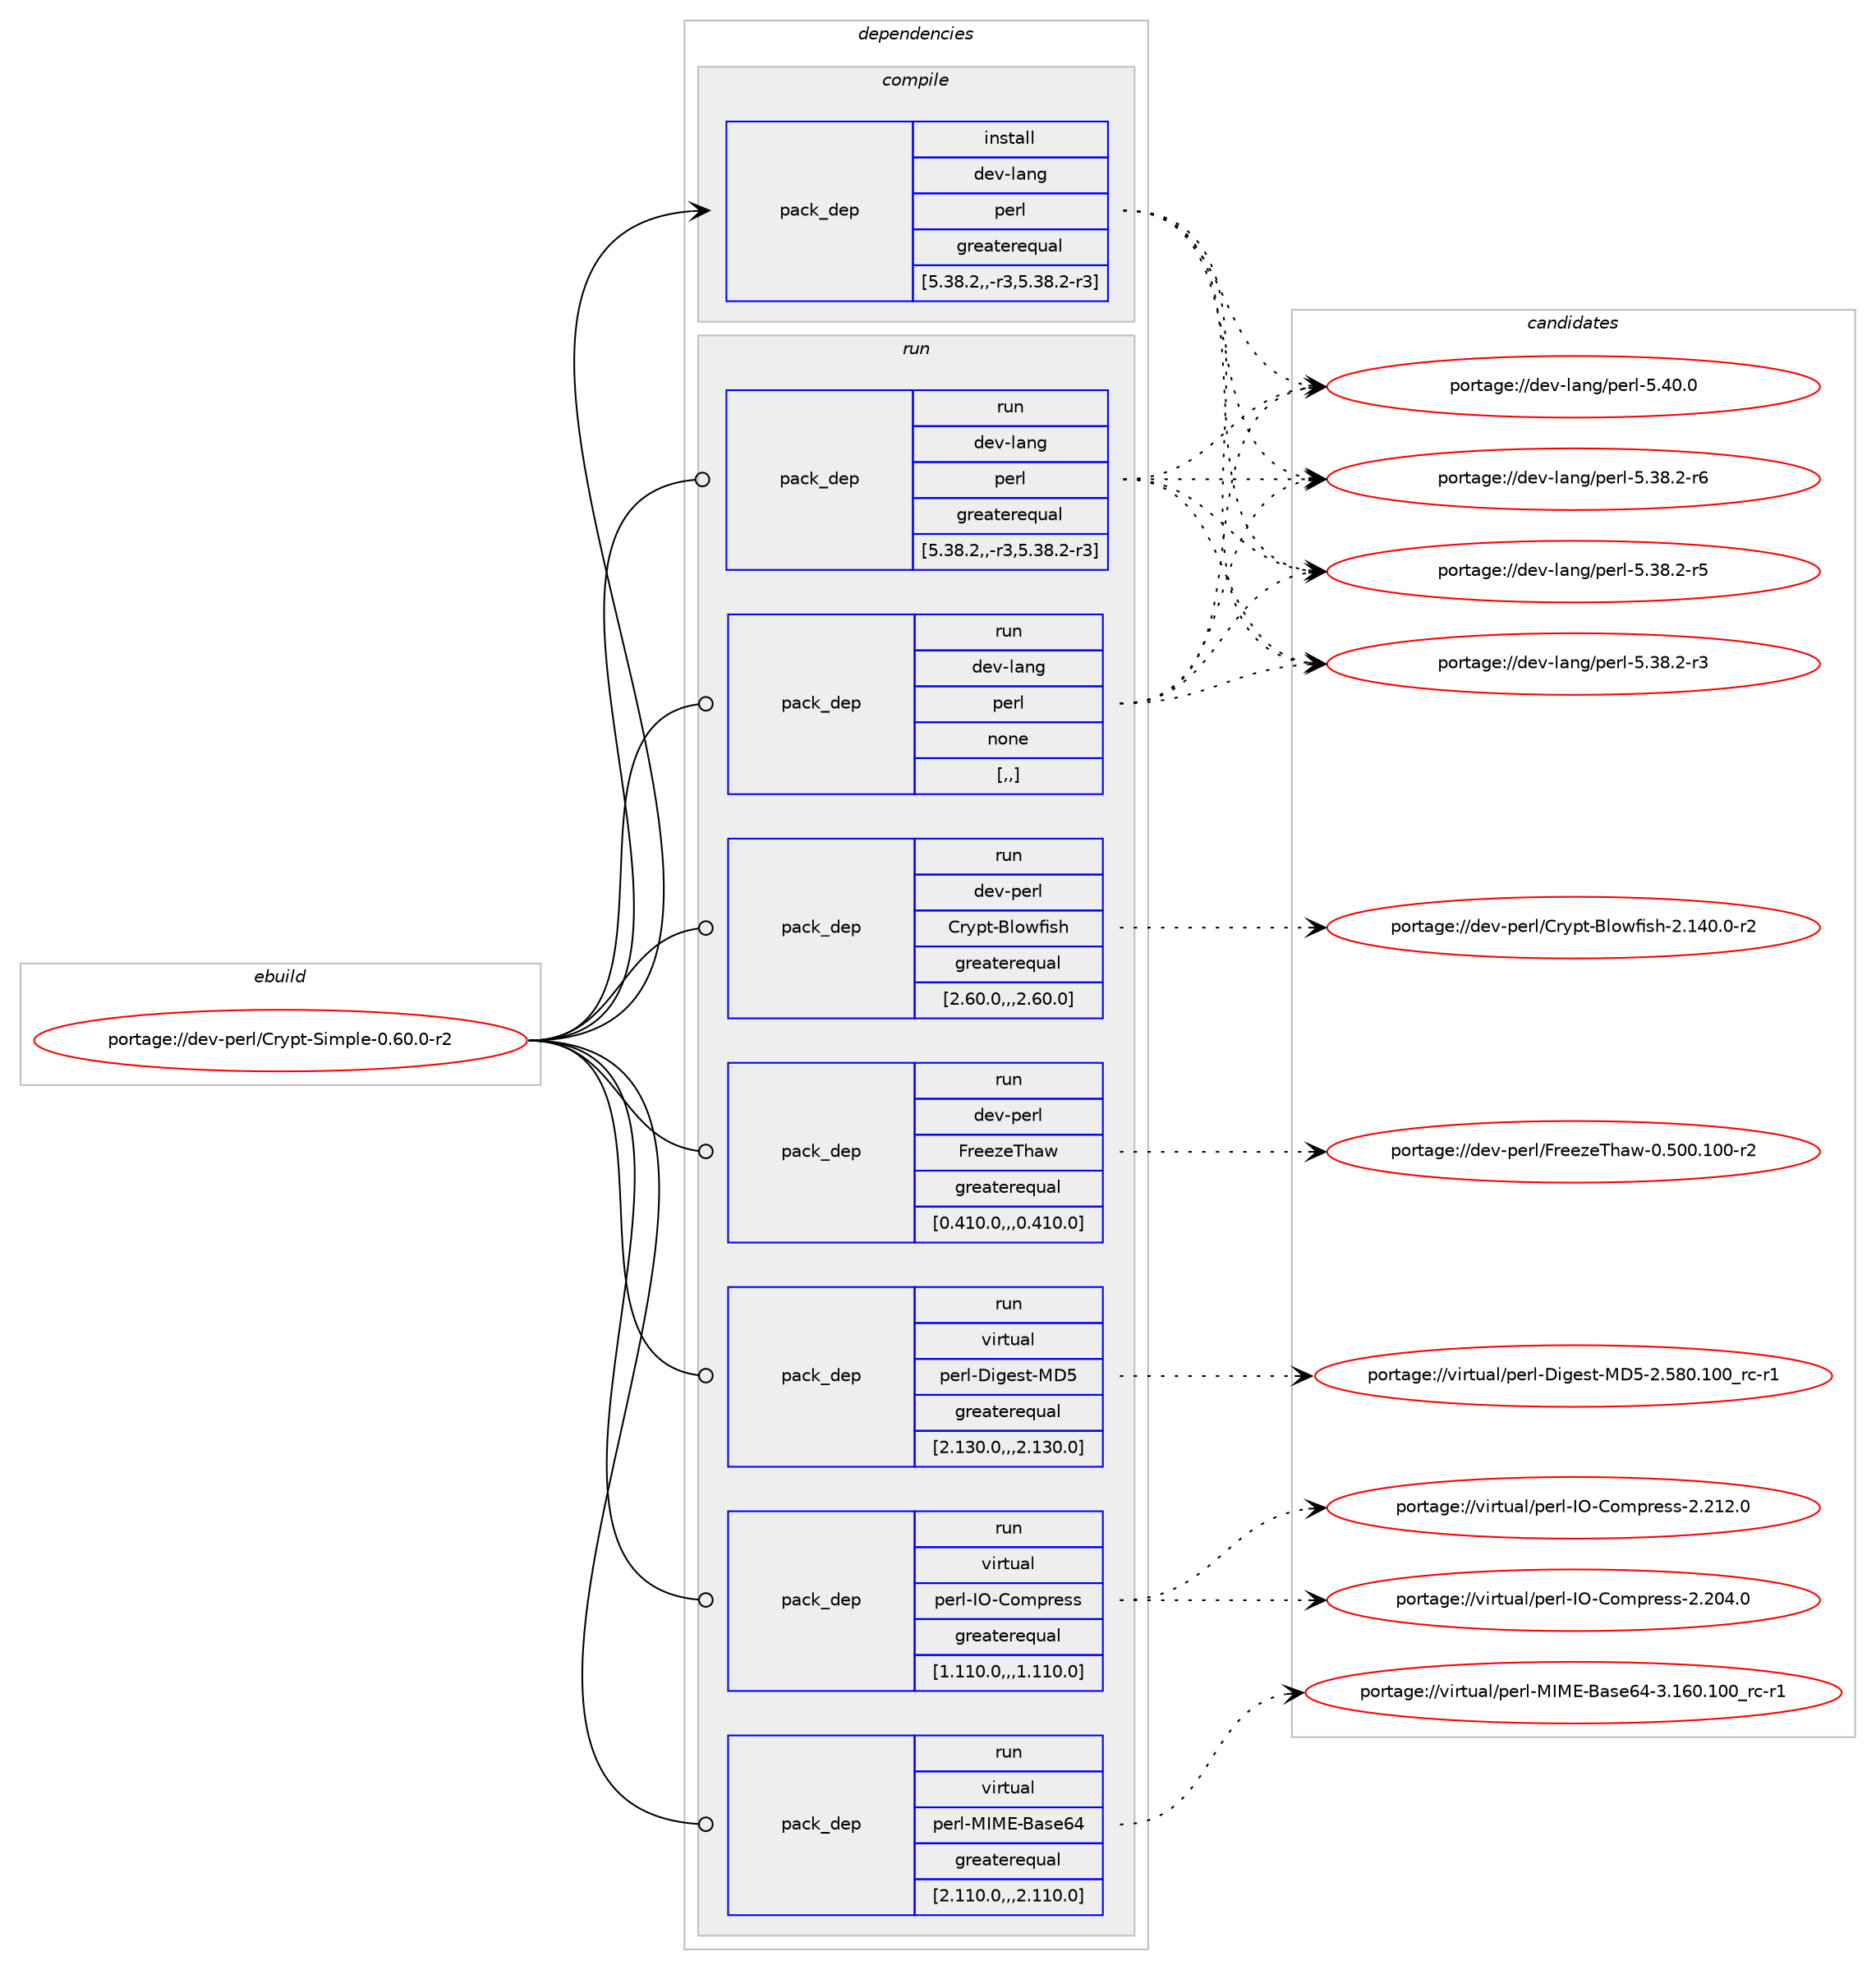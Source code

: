 digraph prolog {

# *************
# Graph options
# *************

newrank=true;
concentrate=true;
compound=true;
graph [rankdir=LR,fontname=Helvetica,fontsize=10,ranksep=1.5];#, ranksep=2.5, nodesep=0.2];
edge  [arrowhead=vee];
node  [fontname=Helvetica,fontsize=10];

# **********
# The ebuild
# **********

subgraph cluster_leftcol {
color=gray;
rank=same;
label=<<i>ebuild</i>>;
id [label="portage://dev-perl/Crypt-Simple-0.60.0-r2", color=red, width=4, href="../dev-perl/Crypt-Simple-0.60.0-r2.svg"];
}

# ****************
# The dependencies
# ****************

subgraph cluster_midcol {
color=gray;
label=<<i>dependencies</i>>;
subgraph cluster_compile {
fillcolor="#eeeeee";
style=filled;
label=<<i>compile</i>>;
subgraph pack96202 {
dependency126927 [label=<<TABLE BORDER="0" CELLBORDER="1" CELLSPACING="0" CELLPADDING="4" WIDTH="220"><TR><TD ROWSPAN="6" CELLPADDING="30">pack_dep</TD></TR><TR><TD WIDTH="110">install</TD></TR><TR><TD>dev-lang</TD></TR><TR><TD>perl</TD></TR><TR><TD>greaterequal</TD></TR><TR><TD>[5.38.2,,-r3,5.38.2-r3]</TD></TR></TABLE>>, shape=none, color=blue];
}
id:e -> dependency126927:w [weight=20,style="solid",arrowhead="vee"];
}
subgraph cluster_compileandrun {
fillcolor="#eeeeee";
style=filled;
label=<<i>compile and run</i>>;
}
subgraph cluster_run {
fillcolor="#eeeeee";
style=filled;
label=<<i>run</i>>;
subgraph pack96203 {
dependency126928 [label=<<TABLE BORDER="0" CELLBORDER="1" CELLSPACING="0" CELLPADDING="4" WIDTH="220"><TR><TD ROWSPAN="6" CELLPADDING="30">pack_dep</TD></TR><TR><TD WIDTH="110">run</TD></TR><TR><TD>dev-lang</TD></TR><TR><TD>perl</TD></TR><TR><TD>greaterequal</TD></TR><TR><TD>[5.38.2,,-r3,5.38.2-r3]</TD></TR></TABLE>>, shape=none, color=blue];
}
id:e -> dependency126928:w [weight=20,style="solid",arrowhead="odot"];
subgraph pack96204 {
dependency126929 [label=<<TABLE BORDER="0" CELLBORDER="1" CELLSPACING="0" CELLPADDING="4" WIDTH="220"><TR><TD ROWSPAN="6" CELLPADDING="30">pack_dep</TD></TR><TR><TD WIDTH="110">run</TD></TR><TR><TD>dev-lang</TD></TR><TR><TD>perl</TD></TR><TR><TD>none</TD></TR><TR><TD>[,,]</TD></TR></TABLE>>, shape=none, color=blue];
}
id:e -> dependency126929:w [weight=20,style="solid",arrowhead="odot"];
subgraph pack96205 {
dependency126930 [label=<<TABLE BORDER="0" CELLBORDER="1" CELLSPACING="0" CELLPADDING="4" WIDTH="220"><TR><TD ROWSPAN="6" CELLPADDING="30">pack_dep</TD></TR><TR><TD WIDTH="110">run</TD></TR><TR><TD>dev-perl</TD></TR><TR><TD>Crypt-Blowfish</TD></TR><TR><TD>greaterequal</TD></TR><TR><TD>[2.60.0,,,2.60.0]</TD></TR></TABLE>>, shape=none, color=blue];
}
id:e -> dependency126930:w [weight=20,style="solid",arrowhead="odot"];
subgraph pack96206 {
dependency126931 [label=<<TABLE BORDER="0" CELLBORDER="1" CELLSPACING="0" CELLPADDING="4" WIDTH="220"><TR><TD ROWSPAN="6" CELLPADDING="30">pack_dep</TD></TR><TR><TD WIDTH="110">run</TD></TR><TR><TD>dev-perl</TD></TR><TR><TD>FreezeThaw</TD></TR><TR><TD>greaterequal</TD></TR><TR><TD>[0.410.0,,,0.410.0]</TD></TR></TABLE>>, shape=none, color=blue];
}
id:e -> dependency126931:w [weight=20,style="solid",arrowhead="odot"];
subgraph pack96207 {
dependency126932 [label=<<TABLE BORDER="0" CELLBORDER="1" CELLSPACING="0" CELLPADDING="4" WIDTH="220"><TR><TD ROWSPAN="6" CELLPADDING="30">pack_dep</TD></TR><TR><TD WIDTH="110">run</TD></TR><TR><TD>virtual</TD></TR><TR><TD>perl-Digest-MD5</TD></TR><TR><TD>greaterequal</TD></TR><TR><TD>[2.130.0,,,2.130.0]</TD></TR></TABLE>>, shape=none, color=blue];
}
id:e -> dependency126932:w [weight=20,style="solid",arrowhead="odot"];
subgraph pack96208 {
dependency126933 [label=<<TABLE BORDER="0" CELLBORDER="1" CELLSPACING="0" CELLPADDING="4" WIDTH="220"><TR><TD ROWSPAN="6" CELLPADDING="30">pack_dep</TD></TR><TR><TD WIDTH="110">run</TD></TR><TR><TD>virtual</TD></TR><TR><TD>perl-IO-Compress</TD></TR><TR><TD>greaterequal</TD></TR><TR><TD>[1.110.0,,,1.110.0]</TD></TR></TABLE>>, shape=none, color=blue];
}
id:e -> dependency126933:w [weight=20,style="solid",arrowhead="odot"];
subgraph pack96209 {
dependency126934 [label=<<TABLE BORDER="0" CELLBORDER="1" CELLSPACING="0" CELLPADDING="4" WIDTH="220"><TR><TD ROWSPAN="6" CELLPADDING="30">pack_dep</TD></TR><TR><TD WIDTH="110">run</TD></TR><TR><TD>virtual</TD></TR><TR><TD>perl-MIME-Base64</TD></TR><TR><TD>greaterequal</TD></TR><TR><TD>[2.110.0,,,2.110.0]</TD></TR></TABLE>>, shape=none, color=blue];
}
id:e -> dependency126934:w [weight=20,style="solid",arrowhead="odot"];
}
}

# **************
# The candidates
# **************

subgraph cluster_choices {
rank=same;
color=gray;
label=<<i>candidates</i>>;

subgraph choice96202 {
color=black;
nodesep=1;
choice10010111845108971101034711210111410845534652484648 [label="portage://dev-lang/perl-5.40.0", color=red, width=4,href="../dev-lang/perl-5.40.0.svg"];
choice100101118451089711010347112101114108455346515646504511454 [label="portage://dev-lang/perl-5.38.2-r6", color=red, width=4,href="../dev-lang/perl-5.38.2-r6.svg"];
choice100101118451089711010347112101114108455346515646504511453 [label="portage://dev-lang/perl-5.38.2-r5", color=red, width=4,href="../dev-lang/perl-5.38.2-r5.svg"];
choice100101118451089711010347112101114108455346515646504511451 [label="portage://dev-lang/perl-5.38.2-r3", color=red, width=4,href="../dev-lang/perl-5.38.2-r3.svg"];
dependency126927:e -> choice10010111845108971101034711210111410845534652484648:w [style=dotted,weight="100"];
dependency126927:e -> choice100101118451089711010347112101114108455346515646504511454:w [style=dotted,weight="100"];
dependency126927:e -> choice100101118451089711010347112101114108455346515646504511453:w [style=dotted,weight="100"];
dependency126927:e -> choice100101118451089711010347112101114108455346515646504511451:w [style=dotted,weight="100"];
}
subgraph choice96203 {
color=black;
nodesep=1;
choice10010111845108971101034711210111410845534652484648 [label="portage://dev-lang/perl-5.40.0", color=red, width=4,href="../dev-lang/perl-5.40.0.svg"];
choice100101118451089711010347112101114108455346515646504511454 [label="portage://dev-lang/perl-5.38.2-r6", color=red, width=4,href="../dev-lang/perl-5.38.2-r6.svg"];
choice100101118451089711010347112101114108455346515646504511453 [label="portage://dev-lang/perl-5.38.2-r5", color=red, width=4,href="../dev-lang/perl-5.38.2-r5.svg"];
choice100101118451089711010347112101114108455346515646504511451 [label="portage://dev-lang/perl-5.38.2-r3", color=red, width=4,href="../dev-lang/perl-5.38.2-r3.svg"];
dependency126928:e -> choice10010111845108971101034711210111410845534652484648:w [style=dotted,weight="100"];
dependency126928:e -> choice100101118451089711010347112101114108455346515646504511454:w [style=dotted,weight="100"];
dependency126928:e -> choice100101118451089711010347112101114108455346515646504511453:w [style=dotted,weight="100"];
dependency126928:e -> choice100101118451089711010347112101114108455346515646504511451:w [style=dotted,weight="100"];
}
subgraph choice96204 {
color=black;
nodesep=1;
choice10010111845108971101034711210111410845534652484648 [label="portage://dev-lang/perl-5.40.0", color=red, width=4,href="../dev-lang/perl-5.40.0.svg"];
choice100101118451089711010347112101114108455346515646504511454 [label="portage://dev-lang/perl-5.38.2-r6", color=red, width=4,href="../dev-lang/perl-5.38.2-r6.svg"];
choice100101118451089711010347112101114108455346515646504511453 [label="portage://dev-lang/perl-5.38.2-r5", color=red, width=4,href="../dev-lang/perl-5.38.2-r5.svg"];
choice100101118451089711010347112101114108455346515646504511451 [label="portage://dev-lang/perl-5.38.2-r3", color=red, width=4,href="../dev-lang/perl-5.38.2-r3.svg"];
dependency126929:e -> choice10010111845108971101034711210111410845534652484648:w [style=dotted,weight="100"];
dependency126929:e -> choice100101118451089711010347112101114108455346515646504511454:w [style=dotted,weight="100"];
dependency126929:e -> choice100101118451089711010347112101114108455346515646504511453:w [style=dotted,weight="100"];
dependency126929:e -> choice100101118451089711010347112101114108455346515646504511451:w [style=dotted,weight="100"];
}
subgraph choice96205 {
color=black;
nodesep=1;
choice100101118451121011141084767114121112116456610811111910210511510445504649524846484511450 [label="portage://dev-perl/Crypt-Blowfish-2.140.0-r2", color=red, width=4,href="../dev-perl/Crypt-Blowfish-2.140.0-r2.svg"];
dependency126930:e -> choice100101118451121011141084767114121112116456610811111910210511510445504649524846484511450:w [style=dotted,weight="100"];
}
subgraph choice96206 {
color=black;
nodesep=1;
choice1001011184511210111410847701141011011221018410497119454846534848464948484511450 [label="portage://dev-perl/FreezeThaw-0.500.100-r2", color=red, width=4,href="../dev-perl/FreezeThaw-0.500.100-r2.svg"];
dependency126931:e -> choice1001011184511210111410847701141011011221018410497119454846534848464948484511450:w [style=dotted,weight="100"];
}
subgraph choice96207 {
color=black;
nodesep=1;
choice11810511411611797108471121011141084568105103101115116457768534550465356484649484895114994511449 [label="portage://virtual/perl-Digest-MD5-2.580.100_rc-r1", color=red, width=4,href="../virtual/perl-Digest-MD5-2.580.100_rc-r1.svg"];
dependency126932:e -> choice11810511411611797108471121011141084568105103101115116457768534550465356484649484895114994511449:w [style=dotted,weight="100"];
}
subgraph choice96208 {
color=black;
nodesep=1;
choice118105114116117971084711210111410845737945671111091121141011151154550465049504648 [label="portage://virtual/perl-IO-Compress-2.212.0", color=red, width=4,href="../virtual/perl-IO-Compress-2.212.0.svg"];
choice118105114116117971084711210111410845737945671111091121141011151154550465048524648 [label="portage://virtual/perl-IO-Compress-2.204.0", color=red, width=4,href="../virtual/perl-IO-Compress-2.204.0.svg"];
dependency126933:e -> choice118105114116117971084711210111410845737945671111091121141011151154550465049504648:w [style=dotted,weight="100"];
dependency126933:e -> choice118105114116117971084711210111410845737945671111091121141011151154550465048524648:w [style=dotted,weight="100"];
}
subgraph choice96209 {
color=black;
nodesep=1;
choice1181051141161179710847112101114108457773776945669711510154524551464954484649484895114994511449 [label="portage://virtual/perl-MIME-Base64-3.160.100_rc-r1", color=red, width=4,href="../virtual/perl-MIME-Base64-3.160.100_rc-r1.svg"];
dependency126934:e -> choice1181051141161179710847112101114108457773776945669711510154524551464954484649484895114994511449:w [style=dotted,weight="100"];
}
}

}

